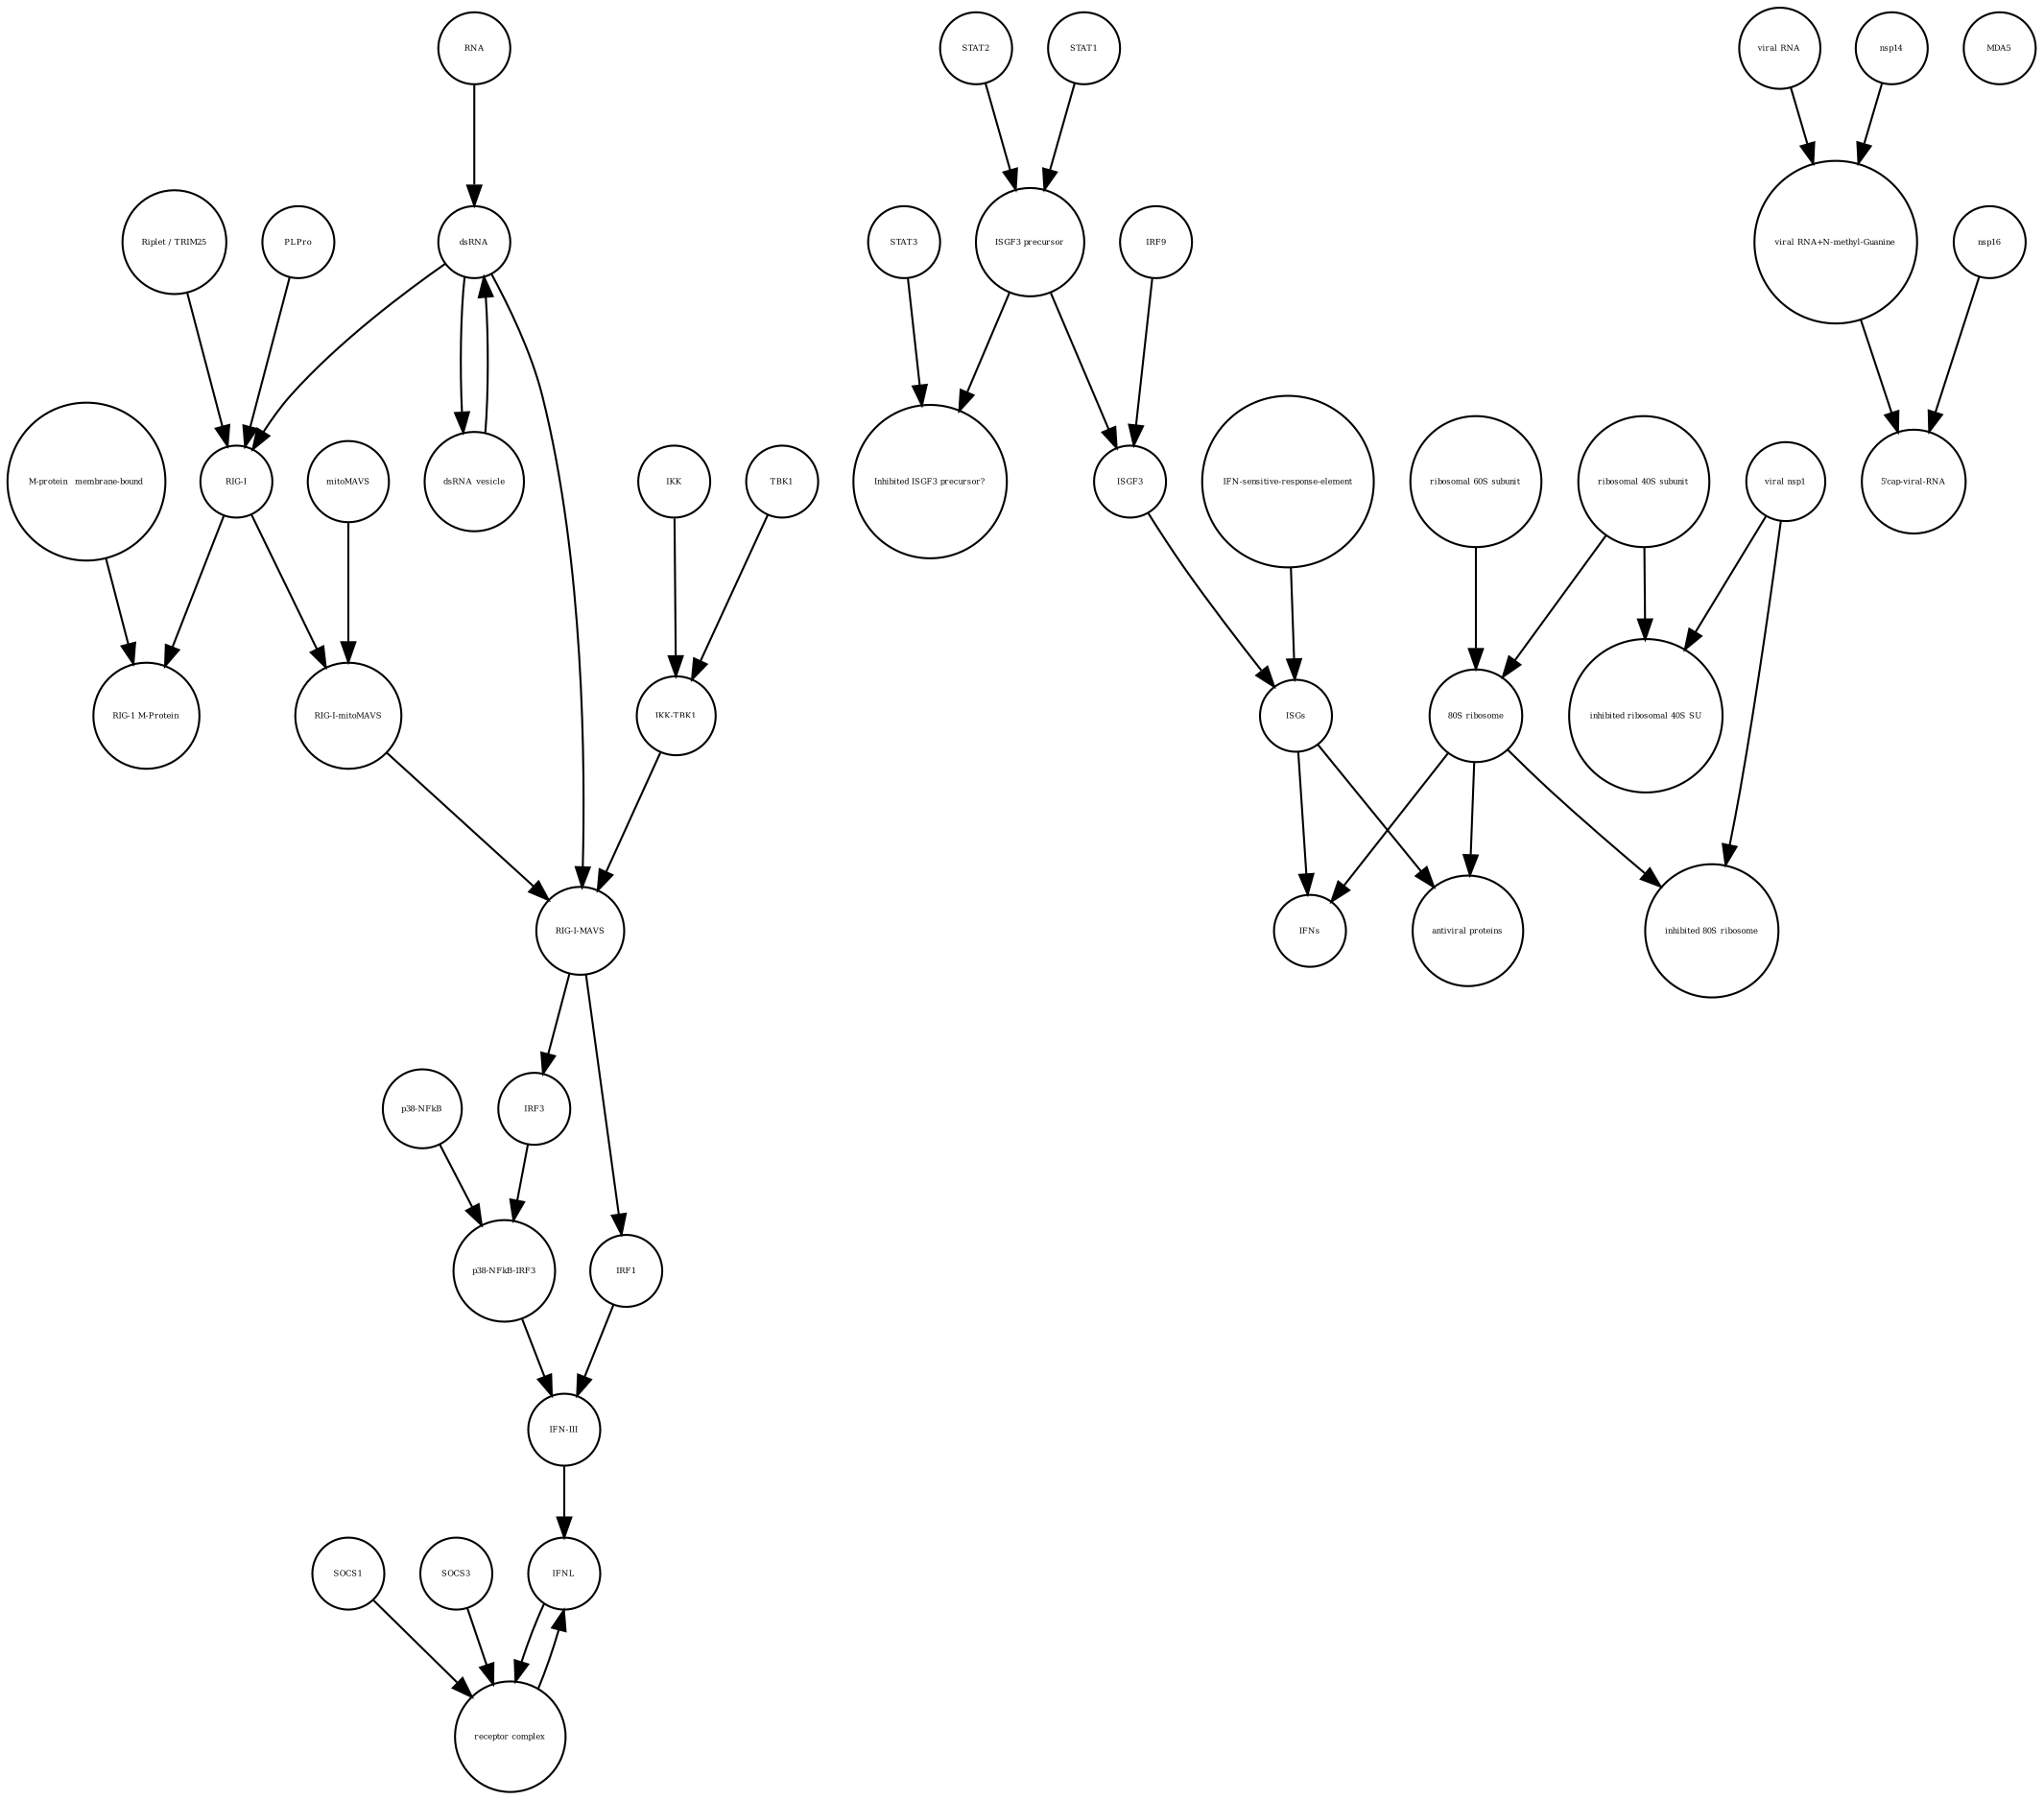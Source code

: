 strict digraph  {
"IKK-TBK1" [annotation="", bipartite=0, cls=complex, fontsize=4, label="IKK-TBK1", shape=circle];
"p38-NFkB-IRF3" [annotation="", bipartite=0, cls=complex, fontsize=4, label="p38-NFkB-IRF3", shape=circle];
STAT2 [annotation="", bipartite=0, cls=macromolecule, fontsize=4, label=STAT2, shape=circle];
"RIG-I" [annotation="", bipartite=0, cls=macromolecule, fontsize=4, label="RIG-I", shape=circle];
"Inhibited ISGF3 precursor?" [annotation="", bipartite=0, cls=complex, fontsize=4, label="Inhibited ISGF3 precursor?", shape=circle];
"inhibited 80S ribosome" [annotation="", bipartite=0, cls=complex, fontsize=4, label="inhibited 80S ribosome", shape=circle];
"ribosomal 40S subunit" [annotation="", bipartite=0, cls=complex, fontsize=4, label="ribosomal 40S subunit", shape=circle];
"Riplet / TRIM25" [annotation="", bipartite=0, cls=macromolecule, fontsize=4, label="Riplet / TRIM25", shape=circle];
STAT1 [annotation="", bipartite=0, cls=macromolecule, fontsize=4, label=STAT1, shape=circle];
"viral RNA" [annotation="", bipartite=0, cls="nucleic acid feature", fontsize=4, label="viral RNA", shape=circle];
"inhibited ribosomal 40S SU" [annotation="urn_miriam_doi_10.1101%2F2020.05.18.102467", bipartite=0, cls=complex, fontsize=4, label="inhibited ribosomal 40S SU", shape=circle];
"RIG-1 M-Protein" [annotation="", bipartite=0, cls=complex, fontsize=4, label="RIG-1 M-Protein", shape=circle];
"viral RNA+N-methyl-Guanine" [annotation="", bipartite=0, cls="nucleic acid feature", fontsize=4, label="viral RNA+N-methyl-Guanine", shape=circle];
dsRNA_vesicle [annotation="", bipartite=0, cls="nucleic acid feature", fontsize=4, label=dsRNA_vesicle, shape=circle];
"antiviral proteins" [annotation="", bipartite=0, cls=macromolecule, fontsize=4, label="antiviral proteins", shape=circle];
"RIG-I-MAVS" [annotation="", bipartite=0, cls=complex, fontsize=4, label="RIG-I-MAVS", shape=circle];
dsRNA [annotation="", bipartite=0, cls="nucleic acid feature", fontsize=4, label=dsRNA, shape=circle];
ISGF3 [annotation="", bipartite=0, cls=complex, fontsize=4, label=ISGF3, shape=circle];
nsp14 [annotation="", bipartite=0, cls=macromolecule, fontsize=4, label=nsp14, shape=circle];
ISGs [annotation="", bipartite=0, cls="nucleic acid feature", fontsize=4, label=ISGs, shape=circle];
IRF3 [annotation="", bipartite=0, cls=macromolecule, fontsize=4, label=IRF3, shape=circle];
SOCS1 [annotation="", bipartite=0, cls=macromolecule, fontsize=4, label=SOCS1, shape=circle];
IFNL [annotation="", bipartite=0, cls=macromolecule, fontsize=4, label=IFNL, shape=circle];
mitoMAVS [annotation="", bipartite=0, cls=macromolecule, fontsize=4, label=mitoMAVS, shape=circle];
STAT3 [annotation="", bipartite=0, cls=macromolecule, fontsize=4, label=STAT3, shape=circle];
"ribosomal 60S subunit" [annotation="", bipartite=0, cls=complex, fontsize=4, label="ribosomal 60S subunit", shape=circle];
"80S ribosome" [annotation="", bipartite=0, cls=complex, fontsize=4, label="80S ribosome", shape=circle];
PLPro [annotation="", bipartite=0, cls=macromolecule, fontsize=4, label=PLPro, shape=circle];
"ISGF3 precursor" [annotation="", bipartite=0, cls=complex, fontsize=4, label="ISGF3 precursor", shape=circle];
"viral nsp1" [annotation="", bipartite=0, cls=macromolecule, fontsize=4, label="viral nsp1", shape=circle];
RNA [annotation="", bipartite=0, cls="nucleic acid feature", fontsize=4, label=RNA, shape=circle];
"M-protein_ membrane-bound" [annotation="", bipartite=0, cls=macromolecule, fontsize=4, label="M-protein_ membrane-bound", shape=circle];
IRF1 [annotation="", bipartite=0, cls=macromolecule, fontsize=4, label=IRF1, shape=circle];
"IFN-III" [annotation="", bipartite=0, cls=macromolecule, fontsize=4, label="IFN-III", shape=circle];
"receptor complex" [annotation="", bipartite=0, cls=complex, fontsize=4, label="receptor complex", shape=circle];
IRF9 [annotation="", bipartite=0, cls=macromolecule, fontsize=4, label=IRF9, shape=circle];
"IFN-sensitive-response-element" [annotation="", bipartite=0, cls="nucleic acid feature", fontsize=4, label="IFN-sensitive-response-element", shape=circle];
MDA5 [annotation="", bipartite=0, cls=macromolecule, fontsize=4, label=MDA5, shape=circle];
IKK [annotation="", bipartite=0, cls=macromolecule, fontsize=4, label=IKK, shape=circle];
"RIG-I-mitoMAVS" [annotation="", bipartite=0, cls=complex, fontsize=4, label="RIG-I-mitoMAVS", shape=circle];
"p38-NFkB" [annotation="", bipartite=0, cls=complex, fontsize=4, label="p38-NFkB", shape=circle];
SOCS3 [annotation="", bipartite=0, cls=macromolecule, fontsize=4, label=SOCS3, shape=circle];
nsp16 [annotation="", bipartite=0, cls=macromolecule, fontsize=4, label=nsp16, shape=circle];
TBK1 [annotation="", bipartite=0, cls=macromolecule, fontsize=4, label=TBK1, shape=circle];
"5'cap-viral-RNA" [annotation="", bipartite=0, cls="nucleic acid feature", fontsize=4, label="5'cap-viral-RNA", shape=circle];
IFNs [annotation="", bipartite=0, cls=macromolecule, fontsize=4, label=IFNs, shape=circle];
"IKK-TBK1" -> "RIG-I-MAVS"  [annotation="", interaction_type=production];
"p38-NFkB-IRF3" -> "IFN-III"  [annotation="", interaction_type=stimulation];
STAT2 -> "ISGF3 precursor"  [annotation="", interaction_type=production];
"RIG-I" -> "RIG-I-mitoMAVS"  [annotation="", interaction_type=production];
"RIG-I" -> "RIG-1 M-Protein"  [annotation="", interaction_type=production];
"ribosomal 40S subunit" -> "80S ribosome"  [annotation="", interaction_type=production];
"ribosomal 40S subunit" -> "inhibited ribosomal 40S SU"  [annotation="", interaction_type=production];
"Riplet / TRIM25" -> "RIG-I"  [annotation="", interaction_type=catalysis];
STAT1 -> "ISGF3 precursor"  [annotation="", interaction_type=production];
"viral RNA" -> "viral RNA+N-methyl-Guanine"  [annotation="", interaction_type=production];
"viral RNA+N-methyl-Guanine" -> "5'cap-viral-RNA"  [annotation="", interaction_type=production];
dsRNA_vesicle -> dsRNA  [annotation="", interaction_type=production];
"RIG-I-MAVS" -> IRF3  [annotation="", interaction_type=stimulation];
"RIG-I-MAVS" -> IRF1  [annotation="", interaction_type=catalysis];
dsRNA -> "RIG-I-MAVS"  [annotation="", interaction_type="necessary stimulation"];
dsRNA -> dsRNA_vesicle  [annotation="", interaction_type=production];
dsRNA -> "RIG-I"  [annotation="", interaction_type="necessary stimulation"];
ISGF3 -> ISGs  [annotation="", interaction_type="necessary stimulation"];
nsp14 -> "viral RNA+N-methyl-Guanine"  [annotation="", interaction_type=catalysis];
ISGs -> IFNs  [annotation="", interaction_type=production];
ISGs -> "antiviral proteins"  [annotation="", interaction_type=production];
IRF3 -> "p38-NFkB-IRF3"  [annotation="", interaction_type=production];
SOCS1 -> "receptor complex"  [annotation="", interaction_type=production];
IFNL -> "receptor complex"  [annotation="", interaction_type=stimulation];
mitoMAVS -> "RIG-I-mitoMAVS"  [annotation="", interaction_type=production];
STAT3 -> "Inhibited ISGF3 precursor?"  [annotation="", interaction_type=production];
"ribosomal 60S subunit" -> "80S ribosome"  [annotation="", interaction_type=production];
"80S ribosome" -> IFNs  [annotation="", interaction_type=catalysis];
"80S ribosome" -> "inhibited 80S ribosome"  [annotation="", interaction_type=production];
"80S ribosome" -> "antiviral proteins"  [annotation="", interaction_type=catalysis];
PLPro -> "RIG-I"  [annotation="", interaction_type=catalysis];
"ISGF3 precursor" -> "Inhibited ISGF3 precursor?"  [annotation="", interaction_type=production];
"ISGF3 precursor" -> ISGF3  [annotation="", interaction_type=production];
"viral nsp1" -> "inhibited 80S ribosome"  [annotation="", interaction_type=production];
"viral nsp1" -> "inhibited ribosomal 40S SU"  [annotation="", interaction_type=production];
RNA -> dsRNA  [annotation="", interaction_type=production];
"M-protein_ membrane-bound" -> "RIG-1 M-Protein"  [annotation="", interaction_type=production];
IRF1 -> "IFN-III"  [annotation="", interaction_type=stimulation];
"IFN-III" -> IFNL  [annotation="", interaction_type=production];
"receptor complex" -> IFNL  [annotation="", interaction_type=production];
IRF9 -> ISGF3  [annotation="", interaction_type=production];
"IFN-sensitive-response-element" -> ISGs  [annotation="", interaction_type=production];
IKK -> "IKK-TBK1"  [annotation="", interaction_type=production];
"RIG-I-mitoMAVS" -> "RIG-I-MAVS"  [annotation="", interaction_type=production];
"p38-NFkB" -> "p38-NFkB-IRF3"  [annotation="", interaction_type=production];
SOCS3 -> "receptor complex"  [annotation="", interaction_type=production];
nsp16 -> "5'cap-viral-RNA"  [annotation="urn_miriam_doi_10.1016%2Fj.chom.2020.05.008", interaction_type=catalysis];
TBK1 -> "IKK-TBK1"  [annotation="", interaction_type=production];
}

